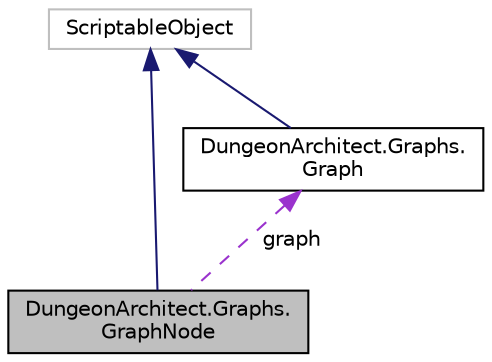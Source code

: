 digraph "DungeonArchitect.Graphs.GraphNode"
{
  edge [fontname="Helvetica",fontsize="10",labelfontname="Helvetica",labelfontsize="10"];
  node [fontname="Helvetica",fontsize="10",shape=record];
  Node1 [label="DungeonArchitect.Graphs.\lGraphNode",height=0.2,width=0.4,color="black", fillcolor="grey75", style="filled", fontcolor="black"];
  Node2 -> Node1 [dir="back",color="midnightblue",fontsize="10",style="solid",fontname="Helvetica"];
  Node2 [label="ScriptableObject",height=0.2,width=0.4,color="grey75", fillcolor="white", style="filled"];
  Node3 -> Node1 [dir="back",color="darkorchid3",fontsize="10",style="dashed",label=" graph" ,fontname="Helvetica"];
  Node3 [label="DungeonArchitect.Graphs.\lGraph",height=0.2,width=0.4,color="black", fillcolor="white", style="filled",URL="$class_dungeon_architect_1_1_graphs_1_1_graph.html",tooltip="Theme Graph data structure holds all the theme nodes and their connections "];
  Node2 -> Node3 [dir="back",color="midnightblue",fontsize="10",style="solid",fontname="Helvetica"];
}

